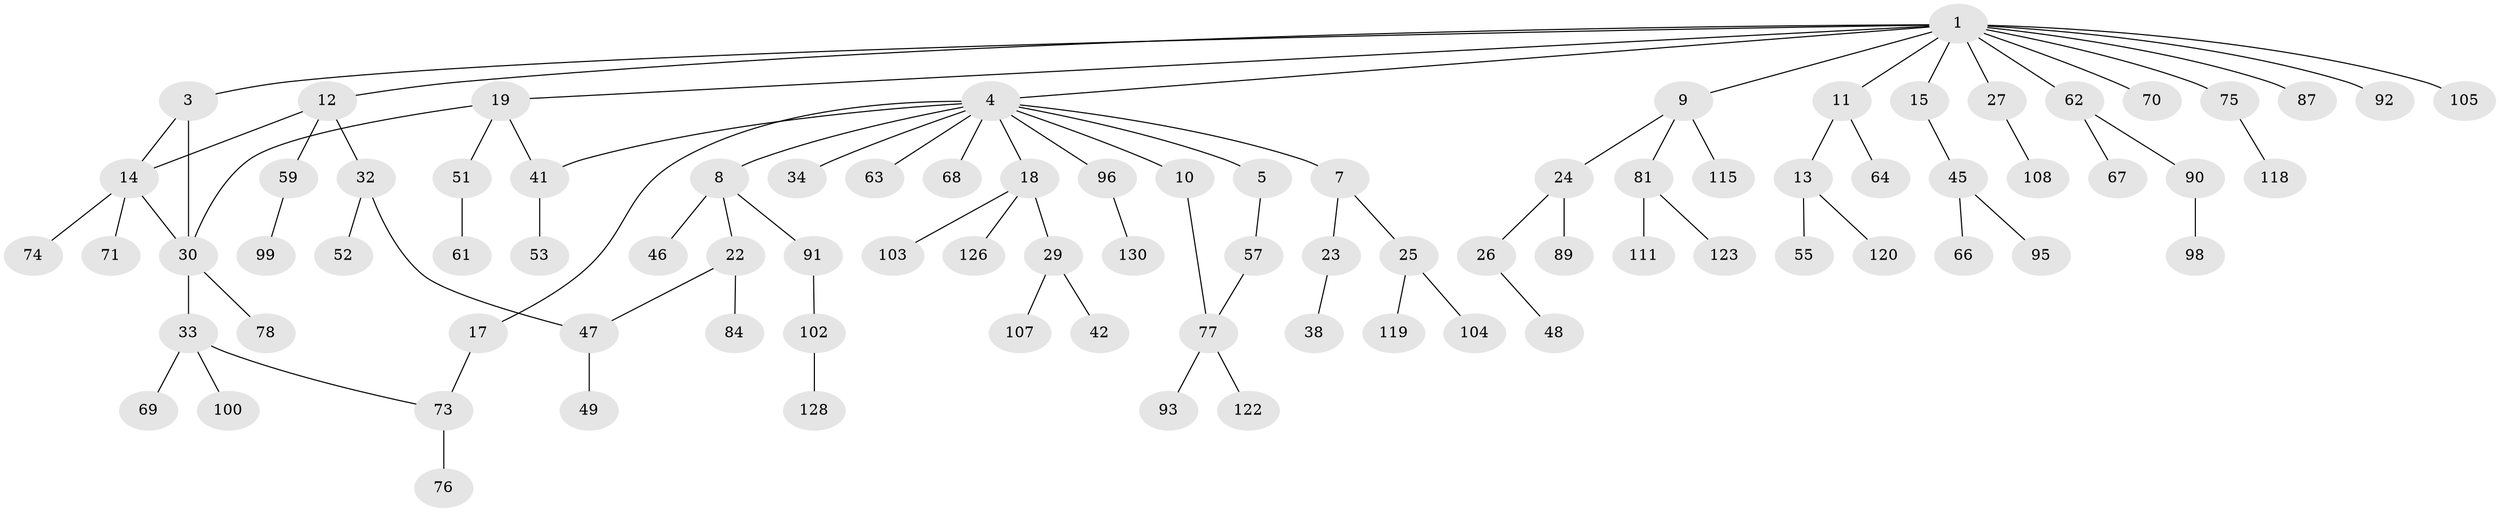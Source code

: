 // Generated by graph-tools (version 1.1) at 2025/51/02/27/25 19:51:41]
// undirected, 86 vertices, 92 edges
graph export_dot {
graph [start="1"]
  node [color=gray90,style=filled];
  1 [super="+2"];
  3 [super="+56"];
  4 [super="+6"];
  5 [super="+21"];
  7 [super="+16"];
  8 [super="+28"];
  9 [super="+35"];
  10 [super="+116"];
  11;
  12 [super="+44"];
  13 [super="+54"];
  14 [super="+20"];
  15;
  17 [super="+50"];
  18 [super="+43"];
  19 [super="+88"];
  22 [super="+39"];
  23 [super="+86"];
  24 [super="+37"];
  25 [super="+94"];
  26 [super="+31"];
  27;
  29 [super="+40"];
  30 [super="+58"];
  32 [super="+79"];
  33 [super="+36"];
  34;
  38 [super="+65"];
  41 [super="+83"];
  42 [super="+85"];
  45 [super="+60"];
  46;
  47 [super="+109"];
  48 [super="+97"];
  49 [super="+129"];
  51 [super="+125"];
  52;
  53;
  55;
  57 [super="+72"];
  59;
  61 [super="+80"];
  62 [super="+112"];
  63;
  64;
  66;
  67;
  68;
  69;
  70;
  71;
  73 [super="+114"];
  74 [super="+101"];
  75;
  76;
  77 [super="+82"];
  78;
  81 [super="+110"];
  84 [super="+127"];
  87;
  89;
  90;
  91;
  92;
  93 [super="+106"];
  95;
  96;
  98 [super="+117"];
  99 [super="+121"];
  100;
  102;
  103;
  104;
  105 [super="+113"];
  107;
  108 [super="+124"];
  111;
  115;
  118;
  119;
  120;
  122;
  123;
  126;
  128;
  130;
  1 -- 3;
  1 -- 9;
  1 -- 11;
  1 -- 27;
  1 -- 62;
  1 -- 70;
  1 -- 87;
  1 -- 4;
  1 -- 105;
  1 -- 75;
  1 -- 12;
  1 -- 15;
  1 -- 19;
  1 -- 92;
  3 -- 14;
  3 -- 30;
  4 -- 5;
  4 -- 8;
  4 -- 34;
  4 -- 63;
  4 -- 96;
  4 -- 17;
  4 -- 18;
  4 -- 68;
  4 -- 7;
  4 -- 41;
  4 -- 10;
  5 -- 57;
  7 -- 23;
  7 -- 25;
  8 -- 22;
  8 -- 46;
  8 -- 91;
  9 -- 24;
  9 -- 115;
  9 -- 81;
  10 -- 77;
  11 -- 13;
  11 -- 64;
  12 -- 14;
  12 -- 32;
  12 -- 59;
  13 -- 55;
  13 -- 120;
  14 -- 74;
  14 -- 71;
  14 -- 30;
  15 -- 45;
  17 -- 73;
  18 -- 29;
  18 -- 103;
  18 -- 126;
  19 -- 51;
  19 -- 30;
  19 -- 41;
  22 -- 47;
  22 -- 84;
  23 -- 38;
  24 -- 26;
  24 -- 89;
  25 -- 104;
  25 -- 119;
  26 -- 48;
  27 -- 108;
  29 -- 107;
  29 -- 42;
  30 -- 33;
  30 -- 78;
  32 -- 52;
  32 -- 47;
  33 -- 69;
  33 -- 73;
  33 -- 100;
  41 -- 53;
  45 -- 66;
  45 -- 95;
  47 -- 49;
  51 -- 61;
  57 -- 77;
  59 -- 99;
  62 -- 67;
  62 -- 90;
  73 -- 76;
  75 -- 118;
  77 -- 93;
  77 -- 122;
  81 -- 111;
  81 -- 123;
  90 -- 98;
  91 -- 102;
  96 -- 130;
  102 -- 128;
}
